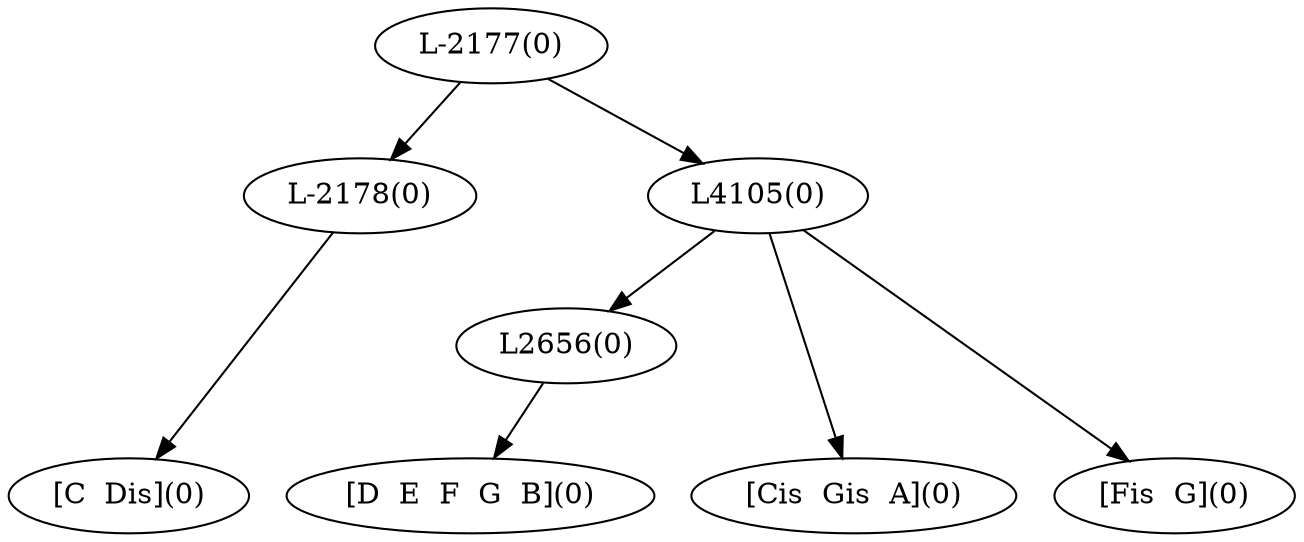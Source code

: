 digraph sample{
"L-2178(0)"->"[C  Dis](0)"
"L2656(0)"->"[D  E  F  G  B](0)"
"L4105(0)"->"[Cis  Gis  A](0)"
"L4105(0)"->"L2656(0)"
"L4105(0)"->"[Fis  G](0)"
"L-2177(0)"->"L-2178(0)"
"L-2177(0)"->"L4105(0)"
{rank = min; "L-2177(0)"}
{rank = same; "L-2178(0)"; "L4105(0)";}
{rank = same; "L2656(0)";}
{rank = max; "[C  Dis](0)"; "[Cis  Gis  A](0)"; "[D  E  F  G  B](0)"; "[Fis  G](0)";}
}